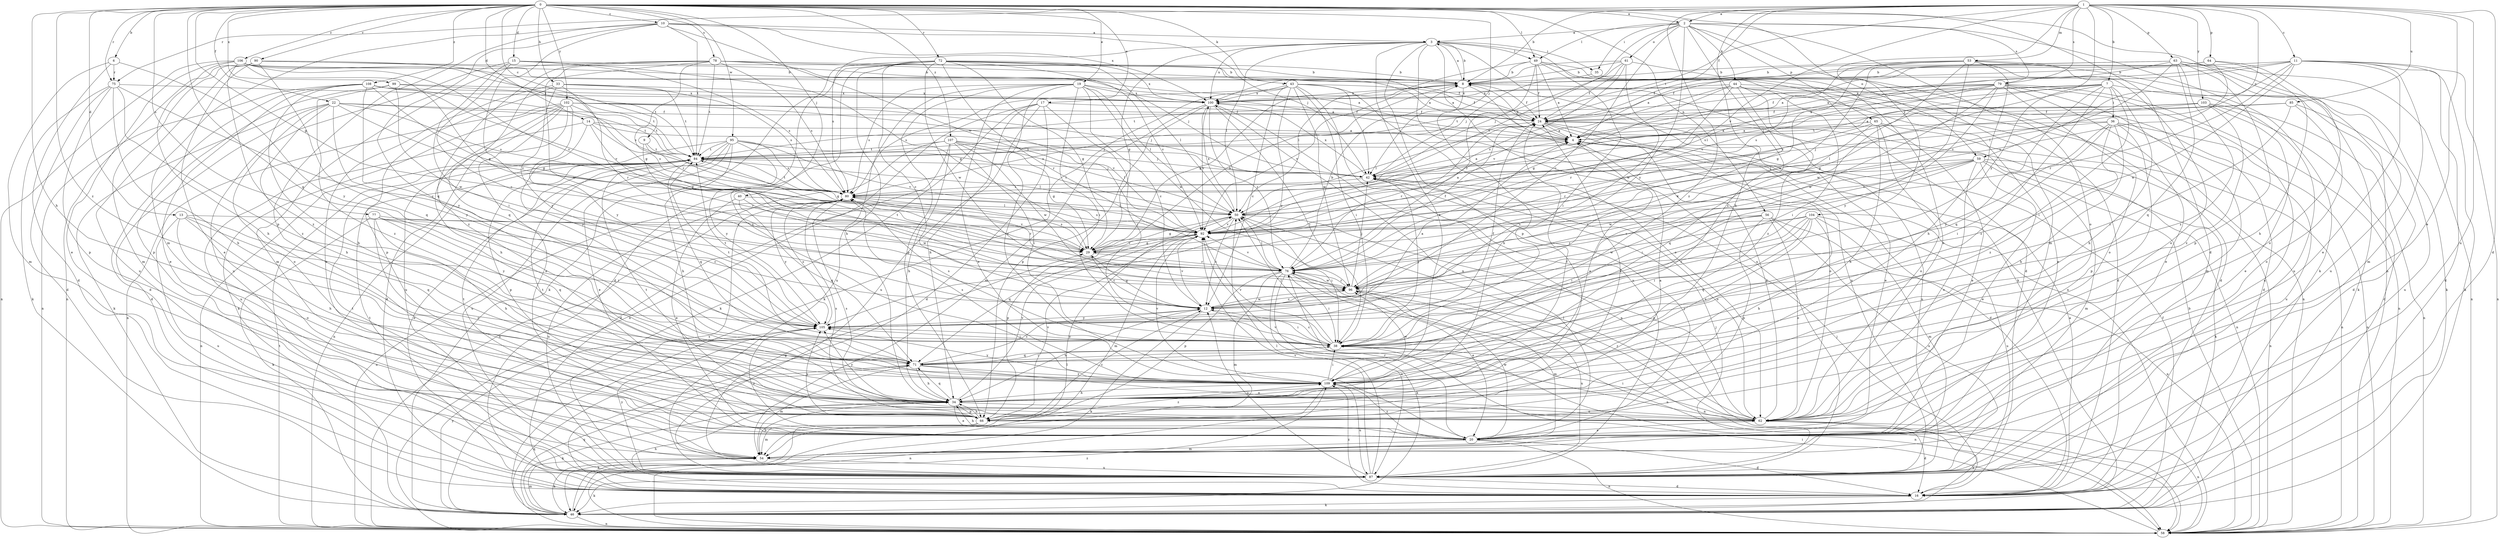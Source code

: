 strict digraph  {
0;
1;
2;
3;
4;
6;
7;
8;
9;
10;
11;
12;
13;
14;
15;
16;
17;
19;
20;
22;
24;
29;
33;
34;
35;
36;
38;
40;
42;
43;
44;
46;
49;
50;
53;
54;
56;
58;
59;
61;
62;
63;
64;
65;
66;
71;
72;
75;
76;
77;
78;
79;
80;
84;
85;
87;
90;
92;
95;
96;
99;
100;
102;
103;
104;
105;
106;
107;
108;
109;
0 -> 2  [label=a];
0 -> 6  [label=b];
0 -> 9  [label=c];
0 -> 10  [label=c];
0 -> 13  [label=d];
0 -> 14  [label=d];
0 -> 15  [label=d];
0 -> 16  [label=d];
0 -> 17  [label=e];
0 -> 19  [label=e];
0 -> 22  [label=f];
0 -> 29  [label=g];
0 -> 33  [label=h];
0 -> 34  [label=h];
0 -> 40  [label=j];
0 -> 42  [label=j];
0 -> 43  [label=k];
0 -> 49  [label=l];
0 -> 56  [label=n];
0 -> 58  [label=n];
0 -> 59  [label=o];
0 -> 71  [label=q];
0 -> 72  [label=r];
0 -> 75  [label=r];
0 -> 77  [label=s];
0 -> 78  [label=s];
0 -> 90  [label=v];
0 -> 95  [label=w];
0 -> 99  [label=x];
0 -> 102  [label=y];
0 -> 106  [label=z];
0 -> 107  [label=z];
0 -> 108  [label=z];
0 -> 109  [label=z];
1 -> 2  [label=a];
1 -> 7  [label=b];
1 -> 8  [label=b];
1 -> 11  [label=c];
1 -> 16  [label=d];
1 -> 20  [label=e];
1 -> 24  [label=f];
1 -> 34  [label=h];
1 -> 53  [label=m];
1 -> 59  [label=o];
1 -> 63  [label=p];
1 -> 64  [label=p];
1 -> 75  [label=r];
1 -> 79  [label=s];
1 -> 84  [label=t];
1 -> 85  [label=u];
1 -> 87  [label=u];
1 -> 92  [label=v];
1 -> 103  [label=y];
1 -> 104  [label=y];
1 -> 105  [label=y];
1 -> 109  [label=z];
2 -> 3  [label=a];
2 -> 12  [label=c];
2 -> 35  [label=i];
2 -> 44  [label=k];
2 -> 46  [label=k];
2 -> 49  [label=l];
2 -> 54  [label=m];
2 -> 61  [label=o];
2 -> 62  [label=o];
2 -> 65  [label=p];
2 -> 79  [label=s];
2 -> 92  [label=v];
2 -> 105  [label=y];
2 -> 109  [label=z];
3 -> 8  [label=b];
3 -> 16  [label=d];
3 -> 29  [label=g];
3 -> 35  [label=i];
3 -> 46  [label=k];
3 -> 49  [label=l];
3 -> 50  [label=l];
3 -> 58  [label=n];
3 -> 66  [label=p];
3 -> 80  [label=s];
3 -> 87  [label=u];
3 -> 100  [label=x];
3 -> 109  [label=z];
4 -> 8  [label=b];
4 -> 16  [label=d];
4 -> 84  [label=t];
6 -> 16  [label=d];
6 -> 54  [label=m];
6 -> 75  [label=r];
6 -> 105  [label=y];
7 -> 16  [label=d];
7 -> 24  [label=f];
7 -> 29  [label=g];
7 -> 34  [label=h];
7 -> 36  [label=i];
7 -> 38  [label=i];
7 -> 71  [label=q];
7 -> 80  [label=s];
7 -> 84  [label=t];
7 -> 100  [label=x];
7 -> 109  [label=z];
8 -> 3  [label=a];
8 -> 24  [label=f];
8 -> 29  [label=g];
8 -> 34  [label=h];
8 -> 87  [label=u];
8 -> 92  [label=v];
8 -> 100  [label=x];
9 -> 29  [label=g];
9 -> 76  [label=r];
9 -> 84  [label=t];
10 -> 3  [label=a];
10 -> 42  [label=j];
10 -> 54  [label=m];
10 -> 66  [label=p];
10 -> 71  [label=q];
10 -> 76  [label=r];
10 -> 84  [label=t];
10 -> 92  [label=v];
10 -> 100  [label=x];
11 -> 4  [label=a];
11 -> 8  [label=b];
11 -> 16  [label=d];
11 -> 20  [label=e];
11 -> 24  [label=f];
11 -> 46  [label=k];
11 -> 50  [label=l];
11 -> 54  [label=m];
11 -> 58  [label=n];
11 -> 76  [label=r];
11 -> 96  [label=w];
12 -> 29  [label=g];
12 -> 34  [label=h];
12 -> 38  [label=i];
12 -> 46  [label=k];
12 -> 92  [label=v];
12 -> 96  [label=w];
12 -> 105  [label=y];
13 -> 34  [label=h];
13 -> 62  [label=o];
13 -> 71  [label=q];
13 -> 87  [label=u];
13 -> 92  [label=v];
13 -> 105  [label=y];
14 -> 4  [label=a];
14 -> 29  [label=g];
14 -> 42  [label=j];
14 -> 80  [label=s];
14 -> 87  [label=u];
14 -> 105  [label=y];
15 -> 8  [label=b];
15 -> 12  [label=c];
15 -> 29  [label=g];
15 -> 38  [label=i];
15 -> 80  [label=s];
15 -> 87  [label=u];
16 -> 4  [label=a];
16 -> 34  [label=h];
16 -> 42  [label=j];
16 -> 46  [label=k];
16 -> 109  [label=z];
17 -> 16  [label=d];
17 -> 24  [label=f];
17 -> 34  [label=h];
17 -> 38  [label=i];
17 -> 46  [label=k];
17 -> 58  [label=n];
17 -> 87  [label=u];
19 -> 4  [label=a];
19 -> 12  [label=c];
19 -> 20  [label=e];
19 -> 38  [label=i];
19 -> 50  [label=l];
19 -> 66  [label=p];
19 -> 80  [label=s];
19 -> 87  [label=u];
19 -> 96  [label=w];
19 -> 100  [label=x];
19 -> 109  [label=z];
20 -> 16  [label=d];
20 -> 34  [label=h];
20 -> 42  [label=j];
20 -> 54  [label=m];
20 -> 58  [label=n];
20 -> 76  [label=r];
20 -> 84  [label=t];
20 -> 96  [label=w];
20 -> 100  [label=x];
20 -> 105  [label=y];
20 -> 109  [label=z];
22 -> 16  [label=d];
22 -> 24  [label=f];
22 -> 34  [label=h];
22 -> 46  [label=k];
22 -> 62  [label=o];
22 -> 80  [label=s];
22 -> 84  [label=t];
22 -> 92  [label=v];
22 -> 105  [label=y];
24 -> 4  [label=a];
24 -> 20  [label=e];
24 -> 50  [label=l];
24 -> 58  [label=n];
24 -> 62  [label=o];
24 -> 76  [label=r];
24 -> 80  [label=s];
24 -> 87  [label=u];
29 -> 8  [label=b];
29 -> 12  [label=c];
29 -> 76  [label=r];
29 -> 80  [label=s];
29 -> 92  [label=v];
33 -> 20  [label=e];
33 -> 66  [label=p];
33 -> 76  [label=r];
33 -> 80  [label=s];
33 -> 84  [label=t];
33 -> 100  [label=x];
33 -> 105  [label=y];
34 -> 4  [label=a];
34 -> 20  [label=e];
34 -> 24  [label=f];
34 -> 46  [label=k];
34 -> 62  [label=o];
34 -> 66  [label=p];
34 -> 71  [label=q];
34 -> 92  [label=v];
34 -> 105  [label=y];
35 -> 16  [label=d];
35 -> 42  [label=j];
36 -> 4  [label=a];
36 -> 34  [label=h];
36 -> 38  [label=i];
36 -> 42  [label=j];
36 -> 58  [label=n];
36 -> 66  [label=p];
36 -> 87  [label=u];
36 -> 105  [label=y];
36 -> 109  [label=z];
38 -> 12  [label=c];
38 -> 24  [label=f];
38 -> 42  [label=j];
38 -> 50  [label=l];
38 -> 58  [label=n];
38 -> 71  [label=q];
38 -> 80  [label=s];
38 -> 84  [label=t];
38 -> 92  [label=v];
38 -> 105  [label=y];
40 -> 20  [label=e];
40 -> 50  [label=l];
40 -> 71  [label=q];
40 -> 96  [label=w];
42 -> 4  [label=a];
42 -> 62  [label=o];
42 -> 80  [label=s];
42 -> 100  [label=x];
43 -> 12  [label=c];
43 -> 24  [label=f];
43 -> 38  [label=i];
43 -> 42  [label=j];
43 -> 46  [label=k];
43 -> 62  [label=o];
43 -> 80  [label=s];
43 -> 87  [label=u];
43 -> 96  [label=w];
43 -> 100  [label=x];
43 -> 105  [label=y];
44 -> 12  [label=c];
44 -> 16  [label=d];
44 -> 20  [label=e];
44 -> 29  [label=g];
44 -> 38  [label=i];
44 -> 76  [label=r];
44 -> 92  [label=v];
44 -> 100  [label=x];
44 -> 109  [label=z];
46 -> 24  [label=f];
46 -> 50  [label=l];
46 -> 54  [label=m];
46 -> 58  [label=n];
46 -> 71  [label=q];
46 -> 105  [label=y];
49 -> 4  [label=a];
49 -> 8  [label=b];
49 -> 16  [label=d];
49 -> 24  [label=f];
49 -> 38  [label=i];
49 -> 50  [label=l];
49 -> 58  [label=n];
49 -> 76  [label=r];
50 -> 4  [label=a];
50 -> 12  [label=c];
50 -> 29  [label=g];
50 -> 38  [label=i];
50 -> 62  [label=o];
50 -> 66  [label=p];
50 -> 92  [label=v];
50 -> 100  [label=x];
53 -> 8  [label=b];
53 -> 12  [label=c];
53 -> 29  [label=g];
53 -> 34  [label=h];
53 -> 46  [label=k];
53 -> 62  [label=o];
53 -> 76  [label=r];
53 -> 87  [label=u];
53 -> 92  [label=v];
53 -> 96  [label=w];
54 -> 29  [label=g];
54 -> 34  [label=h];
54 -> 46  [label=k];
54 -> 84  [label=t];
54 -> 87  [label=u];
56 -> 38  [label=i];
56 -> 58  [label=n];
56 -> 62  [label=o];
56 -> 66  [label=p];
56 -> 76  [label=r];
56 -> 87  [label=u];
56 -> 92  [label=v];
58 -> 8  [label=b];
58 -> 38  [label=i];
58 -> 71  [label=q];
58 -> 84  [label=t];
58 -> 109  [label=z];
59 -> 12  [label=c];
59 -> 20  [label=e];
59 -> 38  [label=i];
59 -> 42  [label=j];
59 -> 46  [label=k];
59 -> 54  [label=m];
59 -> 58  [label=n];
59 -> 62  [label=o];
59 -> 92  [label=v];
59 -> 96  [label=w];
61 -> 8  [label=b];
61 -> 24  [label=f];
61 -> 42  [label=j];
61 -> 62  [label=o];
61 -> 92  [label=v];
61 -> 96  [label=w];
61 -> 100  [label=x];
62 -> 4  [label=a];
62 -> 16  [label=d];
62 -> 20  [label=e];
62 -> 38  [label=i];
62 -> 46  [label=k];
62 -> 50  [label=l];
62 -> 58  [label=n];
62 -> 76  [label=r];
62 -> 80  [label=s];
62 -> 84  [label=t];
62 -> 92  [label=v];
63 -> 4  [label=a];
63 -> 8  [label=b];
63 -> 46  [label=k];
63 -> 50  [label=l];
63 -> 58  [label=n];
63 -> 66  [label=p];
63 -> 71  [label=q];
63 -> 87  [label=u];
63 -> 92  [label=v];
63 -> 109  [label=z];
64 -> 4  [label=a];
64 -> 8  [label=b];
64 -> 24  [label=f];
64 -> 34  [label=h];
64 -> 62  [label=o];
64 -> 92  [label=v];
65 -> 4  [label=a];
65 -> 20  [label=e];
65 -> 34  [label=h];
65 -> 58  [label=n];
65 -> 62  [label=o];
65 -> 71  [label=q];
65 -> 76  [label=r];
66 -> 4  [label=a];
66 -> 12  [label=c];
66 -> 24  [label=f];
66 -> 34  [label=h];
66 -> 46  [label=k];
66 -> 54  [label=m];
66 -> 80  [label=s];
66 -> 84  [label=t];
66 -> 92  [label=v];
66 -> 105  [label=y];
66 -> 109  [label=z];
71 -> 12  [label=c];
71 -> 34  [label=h];
71 -> 38  [label=i];
71 -> 54  [label=m];
71 -> 62  [label=o];
71 -> 109  [label=z];
72 -> 4  [label=a];
72 -> 8  [label=b];
72 -> 12  [label=c];
72 -> 16  [label=d];
72 -> 29  [label=g];
72 -> 34  [label=h];
72 -> 46  [label=k];
72 -> 50  [label=l];
72 -> 76  [label=r];
72 -> 92  [label=v];
72 -> 96  [label=w];
72 -> 100  [label=x];
72 -> 109  [label=z];
75 -> 12  [label=c];
75 -> 16  [label=d];
75 -> 34  [label=h];
75 -> 46  [label=k];
75 -> 66  [label=p];
75 -> 100  [label=x];
75 -> 109  [label=z];
76 -> 8  [label=b];
76 -> 20  [label=e];
76 -> 24  [label=f];
76 -> 38  [label=i];
76 -> 46  [label=k];
76 -> 50  [label=l];
76 -> 54  [label=m];
76 -> 58  [label=n];
76 -> 66  [label=p];
76 -> 84  [label=t];
76 -> 87  [label=u];
76 -> 92  [label=v];
76 -> 96  [label=w];
77 -> 12  [label=c];
77 -> 34  [label=h];
77 -> 38  [label=i];
77 -> 46  [label=k];
77 -> 62  [label=o];
77 -> 71  [label=q];
77 -> 92  [label=v];
78 -> 4  [label=a];
78 -> 8  [label=b];
78 -> 42  [label=j];
78 -> 54  [label=m];
78 -> 71  [label=q];
78 -> 76  [label=r];
78 -> 80  [label=s];
78 -> 84  [label=t];
78 -> 96  [label=w];
78 -> 109  [label=z];
79 -> 4  [label=a];
79 -> 20  [label=e];
79 -> 42  [label=j];
79 -> 54  [label=m];
79 -> 58  [label=n];
79 -> 62  [label=o];
79 -> 80  [label=s];
79 -> 84  [label=t];
79 -> 87  [label=u];
79 -> 96  [label=w];
79 -> 100  [label=x];
79 -> 105  [label=y];
80 -> 50  [label=l];
80 -> 58  [label=n];
80 -> 76  [label=r];
80 -> 84  [label=t];
80 -> 87  [label=u];
80 -> 105  [label=y];
84 -> 42  [label=j];
84 -> 50  [label=l];
84 -> 58  [label=n];
84 -> 66  [label=p];
84 -> 71  [label=q];
85 -> 4  [label=a];
85 -> 24  [label=f];
85 -> 38  [label=i];
85 -> 62  [label=o];
85 -> 87  [label=u];
87 -> 12  [label=c];
87 -> 16  [label=d];
87 -> 42  [label=j];
87 -> 46  [label=k];
87 -> 50  [label=l];
87 -> 80  [label=s];
87 -> 84  [label=t];
87 -> 92  [label=v];
87 -> 105  [label=y];
90 -> 8  [label=b];
90 -> 20  [label=e];
90 -> 24  [label=f];
90 -> 29  [label=g];
90 -> 54  [label=m];
90 -> 58  [label=n];
90 -> 71  [label=q];
90 -> 87  [label=u];
92 -> 29  [label=g];
92 -> 54  [label=m];
92 -> 71  [label=q];
92 -> 80  [label=s];
95 -> 16  [label=d];
95 -> 20  [label=e];
95 -> 34  [label=h];
95 -> 50  [label=l];
95 -> 58  [label=n];
95 -> 80  [label=s];
95 -> 84  [label=t];
95 -> 87  [label=u];
95 -> 92  [label=v];
95 -> 105  [label=y];
96 -> 12  [label=c];
96 -> 42  [label=j];
96 -> 54  [label=m];
96 -> 58  [label=n];
96 -> 76  [label=r];
96 -> 87  [label=u];
99 -> 66  [label=p];
99 -> 84  [label=t];
99 -> 96  [label=w];
99 -> 100  [label=x];
99 -> 109  [label=z];
100 -> 24  [label=f];
100 -> 38  [label=i];
100 -> 54  [label=m];
100 -> 58  [label=n];
100 -> 66  [label=p];
100 -> 76  [label=r];
100 -> 92  [label=v];
102 -> 16  [label=d];
102 -> 20  [label=e];
102 -> 24  [label=f];
102 -> 34  [label=h];
102 -> 42  [label=j];
102 -> 46  [label=k];
102 -> 58  [label=n];
102 -> 84  [label=t];
102 -> 87  [label=u];
102 -> 92  [label=v];
102 -> 105  [label=y];
103 -> 16  [label=d];
103 -> 20  [label=e];
103 -> 24  [label=f];
103 -> 50  [label=l];
103 -> 58  [label=n];
103 -> 80  [label=s];
103 -> 84  [label=t];
103 -> 109  [label=z];
104 -> 12  [label=c];
104 -> 34  [label=h];
104 -> 38  [label=i];
104 -> 54  [label=m];
104 -> 71  [label=q];
104 -> 87  [label=u];
104 -> 92  [label=v];
104 -> 96  [label=w];
104 -> 109  [label=z];
105 -> 4  [label=a];
105 -> 38  [label=i];
105 -> 80  [label=s];
105 -> 84  [label=t];
106 -> 4  [label=a];
106 -> 8  [label=b];
106 -> 20  [label=e];
106 -> 29  [label=g];
106 -> 34  [label=h];
106 -> 58  [label=n];
106 -> 84  [label=t];
106 -> 92  [label=v];
106 -> 109  [label=z];
107 -> 16  [label=d];
107 -> 29  [label=g];
107 -> 34  [label=h];
107 -> 38  [label=i];
107 -> 42  [label=j];
107 -> 50  [label=l];
107 -> 58  [label=n];
107 -> 84  [label=t];
107 -> 96  [label=w];
108 -> 16  [label=d];
108 -> 20  [label=e];
108 -> 29  [label=g];
108 -> 34  [label=h];
108 -> 58  [label=n];
108 -> 80  [label=s];
108 -> 92  [label=v];
108 -> 100  [label=x];
108 -> 105  [label=y];
109 -> 34  [label=h];
109 -> 38  [label=i];
109 -> 58  [label=n];
109 -> 80  [label=s];
109 -> 87  [label=u];
109 -> 92  [label=v];
109 -> 96  [label=w];
109 -> 105  [label=y];
}
